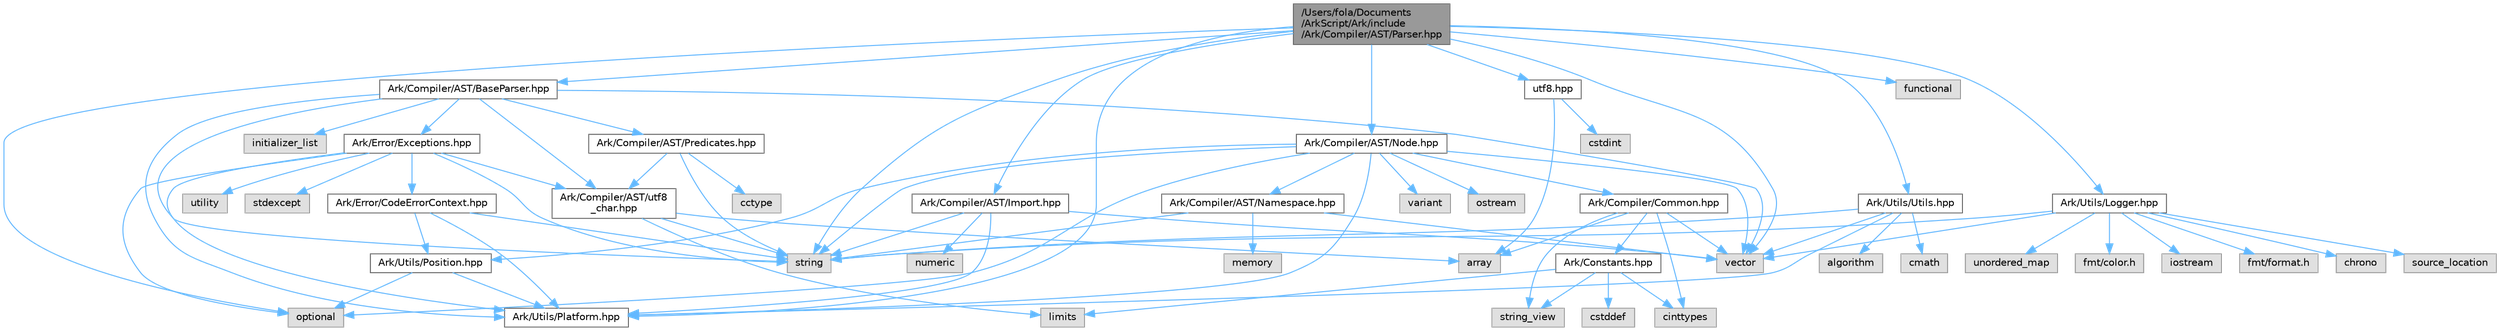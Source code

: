 digraph "/Users/fola/Documents/ArkScript/Ark/include/Ark/Compiler/AST/Parser.hpp"
{
 // INTERACTIVE_SVG=YES
 // LATEX_PDF_SIZE
  bgcolor="transparent";
  edge [fontname=Helvetica,fontsize=10,labelfontname=Helvetica,labelfontsize=10];
  node [fontname=Helvetica,fontsize=10,shape=box,height=0.2,width=0.4];
  Node1 [id="Node000001",label="/Users/fola/Documents\l/ArkScript/Ark/include\l/Ark/Compiler/AST/Parser.hpp",height=0.2,width=0.4,color="gray40", fillcolor="grey60", style="filled", fontcolor="black",tooltip="Parse ArkScript code, but do not handle any import declarations."];
  Node1 -> Node2 [id="edge1_Node000001_Node000002",color="steelblue1",style="solid",tooltip=" "];
  Node2 [id="Node000002",label="Ark/Compiler/AST/BaseParser.hpp",height=0.2,width=0.4,color="grey40", fillcolor="white", style="filled",URL="$d3/d70/BaseParser_8hpp.html",tooltip=" "];
  Node2 -> Node3 [id="edge2_Node000002_Node000003",color="steelblue1",style="solid",tooltip=" "];
  Node3 [id="Node000003",label="string",height=0.2,width=0.4,color="grey60", fillcolor="#E0E0E0", style="filled",tooltip=" "];
  Node2 -> Node4 [id="edge3_Node000002_Node000004",color="steelblue1",style="solid",tooltip=" "];
  Node4 [id="Node000004",label="vector",height=0.2,width=0.4,color="grey60", fillcolor="#E0E0E0", style="filled",tooltip=" "];
  Node2 -> Node5 [id="edge4_Node000002_Node000005",color="steelblue1",style="solid",tooltip=" "];
  Node5 [id="Node000005",label="initializer_list",height=0.2,width=0.4,color="grey60", fillcolor="#E0E0E0", style="filled",tooltip=" "];
  Node2 -> Node6 [id="edge5_Node000002_Node000006",color="steelblue1",style="solid",tooltip=" "];
  Node6 [id="Node000006",label="Ark/Utils/Platform.hpp",height=0.2,width=0.4,color="grey40", fillcolor="white", style="filled",URL="$d5/d40/Platform_8hpp.html",tooltip="ArkScript configuration macros."];
  Node2 -> Node7 [id="edge6_Node000002_Node000007",color="steelblue1",style="solid",tooltip=" "];
  Node7 [id="Node000007",label="Ark/Error/Exceptions.hpp",height=0.2,width=0.4,color="grey40", fillcolor="white", style="filled",URL="$d2/de9/Exceptions_8hpp.html",tooltip="ArkScript homemade exceptions."];
  Node7 -> Node3 [id="edge7_Node000007_Node000003",color="steelblue1",style="solid",tooltip=" "];
  Node7 -> Node8 [id="edge8_Node000007_Node000008",color="steelblue1",style="solid",tooltip=" "];
  Node8 [id="Node000008",label="utility",height=0.2,width=0.4,color="grey60", fillcolor="#E0E0E0", style="filled",tooltip=" "];
  Node7 -> Node9 [id="edge9_Node000007_Node000009",color="steelblue1",style="solid",tooltip=" "];
  Node9 [id="Node000009",label="stdexcept",height=0.2,width=0.4,color="grey60", fillcolor="#E0E0E0", style="filled",tooltip=" "];
  Node7 -> Node10 [id="edge10_Node000007_Node000010",color="steelblue1",style="solid",tooltip=" "];
  Node10 [id="Node000010",label="optional",height=0.2,width=0.4,color="grey60", fillcolor="#E0E0E0", style="filled",tooltip=" "];
  Node7 -> Node11 [id="edge11_Node000007_Node000011",color="steelblue1",style="solid",tooltip=" "];
  Node11 [id="Node000011",label="Ark/Compiler/AST/utf8\l_char.hpp",height=0.2,width=0.4,color="grey40", fillcolor="white", style="filled",URL="$db/d4e/utf8__char_8hpp.html",tooltip=" "];
  Node11 -> Node12 [id="edge12_Node000011_Node000012",color="steelblue1",style="solid",tooltip=" "];
  Node12 [id="Node000012",label="array",height=0.2,width=0.4,color="grey60", fillcolor="#E0E0E0", style="filled",tooltip=" "];
  Node11 -> Node3 [id="edge13_Node000011_Node000003",color="steelblue1",style="solid",tooltip=" "];
  Node11 -> Node13 [id="edge14_Node000011_Node000013",color="steelblue1",style="solid",tooltip=" "];
  Node13 [id="Node000013",label="limits",height=0.2,width=0.4,color="grey60", fillcolor="#E0E0E0", style="filled",tooltip=" "];
  Node7 -> Node6 [id="edge15_Node000007_Node000006",color="steelblue1",style="solid",tooltip=" "];
  Node7 -> Node14 [id="edge16_Node000007_Node000014",color="steelblue1",style="solid",tooltip=" "];
  Node14 [id="Node000014",label="Ark/Error/CodeErrorContext.hpp",height=0.2,width=0.4,color="grey40", fillcolor="white", style="filled",URL="$dc/d73/CodeErrorContext_8hpp.html",tooltip="Defines a code error context."];
  Node14 -> Node3 [id="edge17_Node000014_Node000003",color="steelblue1",style="solid",tooltip=" "];
  Node14 -> Node6 [id="edge18_Node000014_Node000006",color="steelblue1",style="solid",tooltip=" "];
  Node14 -> Node15 [id="edge19_Node000014_Node000015",color="steelblue1",style="solid",tooltip=" "];
  Node15 [id="Node000015",label="Ark/Utils/Position.hpp",height=0.2,width=0.4,color="grey40", fillcolor="white", style="filled",URL="$dc/d58/Position_8hpp.html",tooltip="Defines position utilities (for text in a file) for the parser, formatter, diagnostics."];
  Node15 -> Node10 [id="edge20_Node000015_Node000010",color="steelblue1",style="solid",tooltip=" "];
  Node15 -> Node6 [id="edge21_Node000015_Node000006",color="steelblue1",style="solid",tooltip=" "];
  Node2 -> Node16 [id="edge22_Node000002_Node000016",color="steelblue1",style="solid",tooltip=" "];
  Node16 [id="Node000016",label="Ark/Compiler/AST/Predicates.hpp",height=0.2,width=0.4,color="grey40", fillcolor="white", style="filled",URL="$dc/d59/Predicates_8hpp.html",tooltip=" "];
  Node16 -> Node3 [id="edge23_Node000016_Node000003",color="steelblue1",style="solid",tooltip=" "];
  Node16 -> Node17 [id="edge24_Node000016_Node000017",color="steelblue1",style="solid",tooltip=" "];
  Node17 [id="Node000017",label="cctype",height=0.2,width=0.4,color="grey60", fillcolor="#E0E0E0", style="filled",tooltip=" "];
  Node16 -> Node11 [id="edge25_Node000016_Node000011",color="steelblue1",style="solid",tooltip=" "];
  Node2 -> Node11 [id="edge26_Node000002_Node000011",color="steelblue1",style="solid",tooltip=" "];
  Node1 -> Node18 [id="edge27_Node000001_Node000018",color="steelblue1",style="solid",tooltip=" "];
  Node18 [id="Node000018",label="Ark/Compiler/AST/Node.hpp",height=0.2,width=0.4,color="grey40", fillcolor="white", style="filled",URL="$d7/dc6/Node_8hpp.html",tooltip="AST node used by the parser, optimizer and compiler."];
  Node18 -> Node19 [id="edge28_Node000018_Node000019",color="steelblue1",style="solid",tooltip=" "];
  Node19 [id="Node000019",label="variant",height=0.2,width=0.4,color="grey60", fillcolor="#E0E0E0", style="filled",tooltip=" "];
  Node18 -> Node20 [id="edge29_Node000018_Node000020",color="steelblue1",style="solid",tooltip=" "];
  Node20 [id="Node000020",label="ostream",height=0.2,width=0.4,color="grey60", fillcolor="#E0E0E0", style="filled",tooltip=" "];
  Node18 -> Node3 [id="edge30_Node000018_Node000003",color="steelblue1",style="solid",tooltip=" "];
  Node18 -> Node4 [id="edge31_Node000018_Node000004",color="steelblue1",style="solid",tooltip=" "];
  Node18 -> Node10 [id="edge32_Node000018_Node000010",color="steelblue1",style="solid",tooltip=" "];
  Node18 -> Node21 [id="edge33_Node000018_Node000021",color="steelblue1",style="solid",tooltip=" "];
  Node21 [id="Node000021",label="Ark/Compiler/AST/Namespace.hpp",height=0.2,width=0.4,color="grey40", fillcolor="white", style="filled",URL="$da/d33/Namespace_8hpp.html",tooltip=" "];
  Node21 -> Node3 [id="edge34_Node000021_Node000003",color="steelblue1",style="solid",tooltip=" "];
  Node21 -> Node4 [id="edge35_Node000021_Node000004",color="steelblue1",style="solid",tooltip=" "];
  Node21 -> Node22 [id="edge36_Node000021_Node000022",color="steelblue1",style="solid",tooltip=" "];
  Node22 [id="Node000022",label="memory",height=0.2,width=0.4,color="grey60", fillcolor="#E0E0E0", style="filled",tooltip=" "];
  Node18 -> Node23 [id="edge37_Node000018_Node000023",color="steelblue1",style="solid",tooltip=" "];
  Node23 [id="Node000023",label="Ark/Compiler/Common.hpp",height=0.2,width=0.4,color="grey40", fillcolor="white", style="filled",URL="$d8/ddd/Common_8hpp.html",tooltip="Common code for the compiler."];
  Node23 -> Node12 [id="edge38_Node000023_Node000012",color="steelblue1",style="solid",tooltip=" "];
  Node23 -> Node24 [id="edge39_Node000023_Node000024",color="steelblue1",style="solid",tooltip=" "];
  Node24 [id="Node000024",label="string_view",height=0.2,width=0.4,color="grey60", fillcolor="#E0E0E0", style="filled",tooltip=" "];
  Node23 -> Node4 [id="edge40_Node000023_Node000004",color="steelblue1",style="solid",tooltip=" "];
  Node23 -> Node25 [id="edge41_Node000023_Node000025",color="steelblue1",style="solid",tooltip=" "];
  Node25 [id="Node000025",label="cinttypes",height=0.2,width=0.4,color="grey60", fillcolor="#E0E0E0", style="filled",tooltip=" "];
  Node23 -> Node26 [id="edge42_Node000023_Node000026",color="steelblue1",style="solid",tooltip=" "];
  Node26 [id="Node000026",label="Ark/Constants.hpp",height=0.2,width=0.4,color="grey40", fillcolor="white", style="filled",URL="$d6/de9/Constants_8hpp.html",tooltip="Constants used by ArkScript."];
  Node26 -> Node24 [id="edge43_Node000026_Node000024",color="steelblue1",style="solid",tooltip=" "];
  Node26 -> Node13 [id="edge44_Node000026_Node000013",color="steelblue1",style="solid",tooltip=" "];
  Node26 -> Node25 [id="edge45_Node000026_Node000025",color="steelblue1",style="solid",tooltip=" "];
  Node26 -> Node27 [id="edge46_Node000026_Node000027",color="steelblue1",style="solid",tooltip=" "];
  Node27 [id="Node000027",label="cstddef",height=0.2,width=0.4,color="grey60", fillcolor="#E0E0E0", style="filled",tooltip=" "];
  Node18 -> Node6 [id="edge47_Node000018_Node000006",color="steelblue1",style="solid",tooltip=" "];
  Node18 -> Node15 [id="edge48_Node000018_Node000015",color="steelblue1",style="solid",tooltip=" "];
  Node1 -> Node28 [id="edge49_Node000001_Node000028",color="steelblue1",style="solid",tooltip=" "];
  Node28 [id="Node000028",label="Ark/Compiler/AST/Import.hpp",height=0.2,width=0.4,color="grey40", fillcolor="white", style="filled",URL="$d4/d32/Import_8hpp.html",tooltip=" "];
  Node28 -> Node4 [id="edge50_Node000028_Node000004",color="steelblue1",style="solid",tooltip=" "];
  Node28 -> Node3 [id="edge51_Node000028_Node000003",color="steelblue1",style="solid",tooltip=" "];
  Node28 -> Node29 [id="edge52_Node000028_Node000029",color="steelblue1",style="solid",tooltip=" "];
  Node29 [id="Node000029",label="numeric",height=0.2,width=0.4,color="grey60", fillcolor="#E0E0E0", style="filled",tooltip=" "];
  Node28 -> Node6 [id="edge53_Node000028_Node000006",color="steelblue1",style="solid",tooltip=" "];
  Node1 -> Node30 [id="edge54_Node000001_Node000030",color="steelblue1",style="solid",tooltip=" "];
  Node30 [id="Node000030",label="Ark/Utils/Logger.hpp",height=0.2,width=0.4,color="grey40", fillcolor="white", style="filled",URL="$d9/d11/Logger_8hpp.html",tooltip="Internal logger."];
  Node30 -> Node31 [id="edge55_Node000030_Node000031",color="steelblue1",style="solid",tooltip=" "];
  Node31 [id="Node000031",label="iostream",height=0.2,width=0.4,color="grey60", fillcolor="#E0E0E0", style="filled",tooltip=" "];
  Node30 -> Node32 [id="edge56_Node000030_Node000032",color="steelblue1",style="solid",tooltip=" "];
  Node32 [id="Node000032",label="fmt/format.h",height=0.2,width=0.4,color="grey60", fillcolor="#E0E0E0", style="filled",tooltip=" "];
  Node30 -> Node3 [id="edge57_Node000030_Node000003",color="steelblue1",style="solid",tooltip=" "];
  Node30 -> Node33 [id="edge58_Node000030_Node000033",color="steelblue1",style="solid",tooltip=" "];
  Node33 [id="Node000033",label="chrono",height=0.2,width=0.4,color="grey60", fillcolor="#E0E0E0", style="filled",tooltip=" "];
  Node30 -> Node34 [id="edge59_Node000030_Node000034",color="steelblue1",style="solid",tooltip=" "];
  Node34 [id="Node000034",label="source_location",height=0.2,width=0.4,color="grey60", fillcolor="#E0E0E0", style="filled",tooltip=" "];
  Node30 -> Node4 [id="edge60_Node000030_Node000004",color="steelblue1",style="solid",tooltip=" "];
  Node30 -> Node35 [id="edge61_Node000030_Node000035",color="steelblue1",style="solid",tooltip=" "];
  Node35 [id="Node000035",label="unordered_map",height=0.2,width=0.4,color="grey60", fillcolor="#E0E0E0", style="filled",tooltip=" "];
  Node30 -> Node36 [id="edge62_Node000030_Node000036",color="steelblue1",style="solid",tooltip=" "];
  Node36 [id="Node000036",label="fmt/color.h",height=0.2,width=0.4,color="grey60", fillcolor="#E0E0E0", style="filled",tooltip=" "];
  Node1 -> Node37 [id="edge63_Node000001_Node000037",color="steelblue1",style="solid",tooltip=" "];
  Node37 [id="Node000037",label="Ark/Utils/Utils.hpp",height=0.2,width=0.4,color="grey40", fillcolor="white", style="filled",URL="$d3/d7a/Ark_2Utils_2Utils_8hpp.html",tooltip="Lots of utilities about string, filesystem and more."];
  Node37 -> Node6 [id="edge64_Node000037_Node000006",color="steelblue1",style="solid",tooltip=" "];
  Node37 -> Node38 [id="edge65_Node000037_Node000038",color="steelblue1",style="solid",tooltip=" "];
  Node38 [id="Node000038",label="algorithm",height=0.2,width=0.4,color="grey60", fillcolor="#E0E0E0", style="filled",tooltip=" "];
  Node37 -> Node3 [id="edge66_Node000037_Node000003",color="steelblue1",style="solid",tooltip=" "];
  Node37 -> Node4 [id="edge67_Node000037_Node000004",color="steelblue1",style="solid",tooltip=" "];
  Node37 -> Node39 [id="edge68_Node000037_Node000039",color="steelblue1",style="solid",tooltip=" "];
  Node39 [id="Node000039",label="cmath",height=0.2,width=0.4,color="grey60", fillcolor="#E0E0E0", style="filled",tooltip=" "];
  Node1 -> Node6 [id="edge69_Node000001_Node000006",color="steelblue1",style="solid",tooltip=" "];
  Node1 -> Node3 [id="edge70_Node000001_Node000003",color="steelblue1",style="solid",tooltip=" "];
  Node1 -> Node4 [id="edge71_Node000001_Node000004",color="steelblue1",style="solid",tooltip=" "];
  Node1 -> Node10 [id="edge72_Node000001_Node000010",color="steelblue1",style="solid",tooltip=" "];
  Node1 -> Node40 [id="edge73_Node000001_Node000040",color="steelblue1",style="solid",tooltip=" "];
  Node40 [id="Node000040",label="functional",height=0.2,width=0.4,color="grey60", fillcolor="#E0E0E0", style="filled",tooltip=" "];
  Node1 -> Node41 [id="edge74_Node000001_Node000041",color="steelblue1",style="solid",tooltip=" "];
  Node41 [id="Node000041",label="utf8.hpp",height=0.2,width=0.4,color="grey40", fillcolor="white", style="filled",URL="$d1/d85/utf8_8hpp.html",tooltip=" "];
  Node41 -> Node12 [id="edge75_Node000041_Node000012",color="steelblue1",style="solid",tooltip=" "];
  Node41 -> Node42 [id="edge76_Node000041_Node000042",color="steelblue1",style="solid",tooltip=" "];
  Node42 [id="Node000042",label="cstdint",height=0.2,width=0.4,color="grey60", fillcolor="#E0E0E0", style="filled",tooltip=" "];
}
